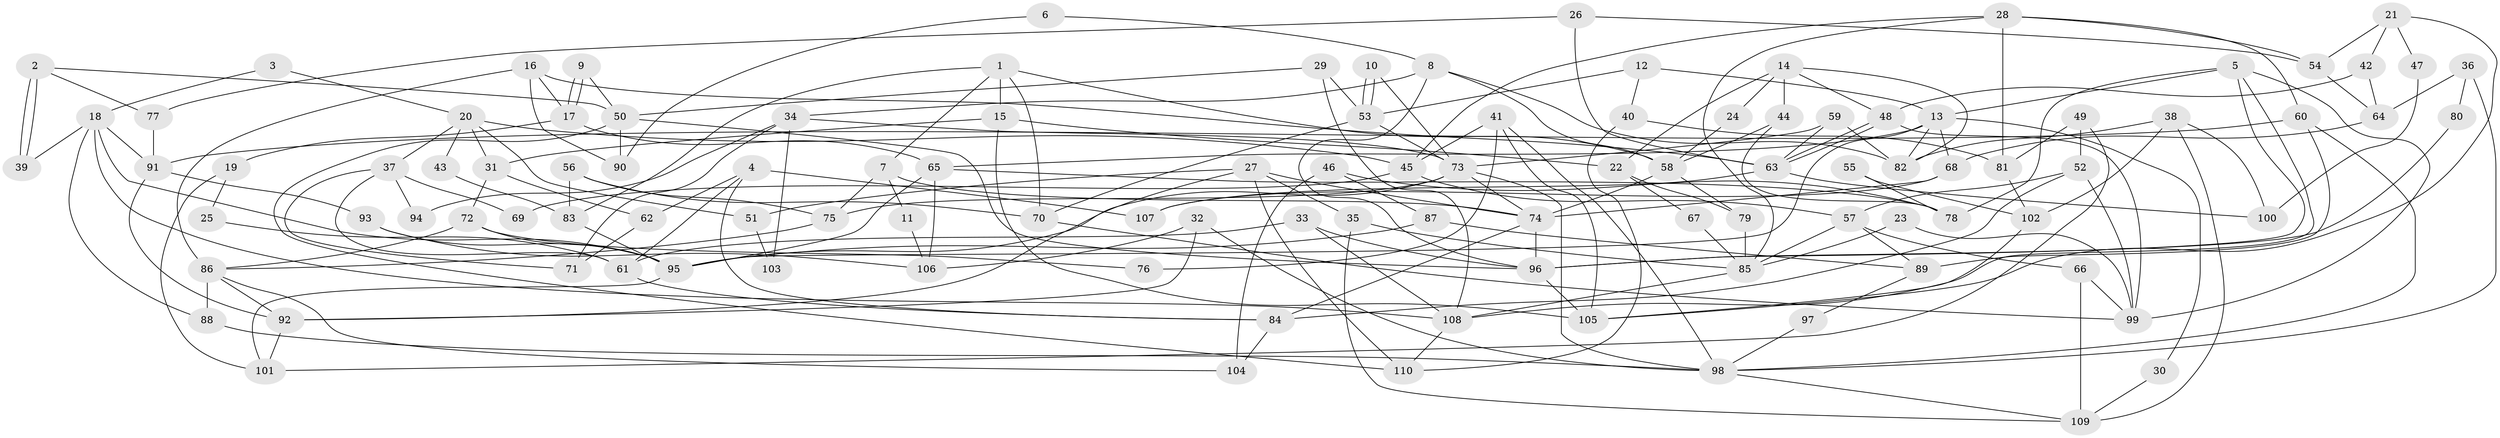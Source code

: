 // coarse degree distribution, {11: 0.015151515151515152, 3: 0.21212121212121213, 6: 0.09090909090909091, 9: 0.09090909090909091, 2: 0.15151515151515152, 4: 0.13636363636363635, 8: 0.09090909090909091, 7: 0.10606060606060606, 10: 0.015151515151515152, 15: 0.015151515151515152, 5: 0.07575757575757576}
// Generated by graph-tools (version 1.1) at 2025/18/03/04/25 18:18:59]
// undirected, 110 vertices, 220 edges
graph export_dot {
graph [start="1"]
  node [color=gray90,style=filled];
  1;
  2;
  3;
  4;
  5;
  6;
  7;
  8;
  9;
  10;
  11;
  12;
  13;
  14;
  15;
  16;
  17;
  18;
  19;
  20;
  21;
  22;
  23;
  24;
  25;
  26;
  27;
  28;
  29;
  30;
  31;
  32;
  33;
  34;
  35;
  36;
  37;
  38;
  39;
  40;
  41;
  42;
  43;
  44;
  45;
  46;
  47;
  48;
  49;
  50;
  51;
  52;
  53;
  54;
  55;
  56;
  57;
  58;
  59;
  60;
  61;
  62;
  63;
  64;
  65;
  66;
  67;
  68;
  69;
  70;
  71;
  72;
  73;
  74;
  75;
  76;
  77;
  78;
  79;
  80;
  81;
  82;
  83;
  84;
  85;
  86;
  87;
  88;
  89;
  90;
  91;
  92;
  93;
  94;
  95;
  96;
  97;
  98;
  99;
  100;
  101;
  102;
  103;
  104;
  105;
  106;
  107;
  108;
  109;
  110;
  1 -- 70;
  1 -- 58;
  1 -- 7;
  1 -- 15;
  1 -- 83;
  2 -- 77;
  2 -- 39;
  2 -- 39;
  2 -- 50;
  3 -- 20;
  3 -- 18;
  4 -- 84;
  4 -- 107;
  4 -- 61;
  4 -- 62;
  5 -- 108;
  5 -- 13;
  5 -- 78;
  5 -- 96;
  5 -- 99;
  6 -- 90;
  6 -- 8;
  7 -- 74;
  7 -- 11;
  7 -- 75;
  8 -- 96;
  8 -- 58;
  8 -- 34;
  8 -- 82;
  9 -- 17;
  9 -- 17;
  9 -- 50;
  10 -- 53;
  10 -- 53;
  10 -- 73;
  11 -- 106;
  12 -- 53;
  12 -- 13;
  12 -- 40;
  13 -- 65;
  13 -- 82;
  13 -- 30;
  13 -- 68;
  13 -- 95;
  14 -- 22;
  14 -- 48;
  14 -- 24;
  14 -- 44;
  14 -- 82;
  15 -- 105;
  15 -- 22;
  15 -- 31;
  16 -- 63;
  16 -- 86;
  16 -- 17;
  16 -- 90;
  17 -- 19;
  17 -- 65;
  18 -- 95;
  18 -- 91;
  18 -- 39;
  18 -- 88;
  18 -- 108;
  19 -- 101;
  19 -- 25;
  20 -- 45;
  20 -- 37;
  20 -- 31;
  20 -- 43;
  20 -- 51;
  21 -- 42;
  21 -- 105;
  21 -- 47;
  21 -- 54;
  22 -- 79;
  22 -- 67;
  23 -- 85;
  23 -- 99;
  24 -- 58;
  25 -- 61;
  26 -- 54;
  26 -- 63;
  26 -- 77;
  27 -- 92;
  27 -- 74;
  27 -- 35;
  27 -- 51;
  27 -- 110;
  28 -- 81;
  28 -- 85;
  28 -- 45;
  28 -- 54;
  28 -- 60;
  29 -- 108;
  29 -- 53;
  29 -- 50;
  30 -- 109;
  31 -- 62;
  31 -- 72;
  32 -- 98;
  32 -- 92;
  32 -- 106;
  33 -- 108;
  33 -- 96;
  33 -- 61;
  34 -- 73;
  34 -- 71;
  34 -- 94;
  34 -- 103;
  35 -- 85;
  35 -- 109;
  36 -- 64;
  36 -- 98;
  36 -- 80;
  37 -- 61;
  37 -- 71;
  37 -- 69;
  37 -- 94;
  38 -- 109;
  38 -- 82;
  38 -- 100;
  38 -- 102;
  40 -- 110;
  40 -- 81;
  41 -- 105;
  41 -- 98;
  41 -- 45;
  41 -- 76;
  42 -- 48;
  42 -- 64;
  43 -- 83;
  44 -- 78;
  44 -- 58;
  45 -- 57;
  45 -- 69;
  46 -- 104;
  46 -- 87;
  46 -- 78;
  47 -- 100;
  48 -- 99;
  48 -- 63;
  48 -- 63;
  49 -- 52;
  49 -- 101;
  49 -- 81;
  50 -- 90;
  50 -- 96;
  50 -- 110;
  51 -- 103;
  52 -- 84;
  52 -- 99;
  52 -- 57;
  53 -- 70;
  53 -- 73;
  54 -- 64;
  55 -- 102;
  55 -- 78;
  56 -- 75;
  56 -- 83;
  56 -- 70;
  57 -- 66;
  57 -- 85;
  57 -- 89;
  58 -- 74;
  58 -- 79;
  59 -- 82;
  59 -- 73;
  59 -- 63;
  60 -- 98;
  60 -- 89;
  60 -- 91;
  61 -- 84;
  62 -- 71;
  63 -- 100;
  63 -- 107;
  64 -- 68;
  65 -- 78;
  65 -- 95;
  65 -- 106;
  66 -- 109;
  66 -- 99;
  67 -- 85;
  68 -- 74;
  68 -- 107;
  70 -- 99;
  72 -- 95;
  72 -- 76;
  72 -- 86;
  73 -- 95;
  73 -- 74;
  73 -- 75;
  73 -- 98;
  74 -- 96;
  74 -- 84;
  75 -- 86;
  77 -- 91;
  79 -- 85;
  80 -- 96;
  81 -- 102;
  83 -- 95;
  84 -- 104;
  85 -- 108;
  86 -- 88;
  86 -- 92;
  86 -- 104;
  87 -- 95;
  87 -- 89;
  88 -- 98;
  89 -- 97;
  91 -- 93;
  91 -- 92;
  92 -- 101;
  93 -- 95;
  93 -- 106;
  95 -- 101;
  96 -- 105;
  97 -- 98;
  98 -- 109;
  102 -- 105;
  108 -- 110;
}
